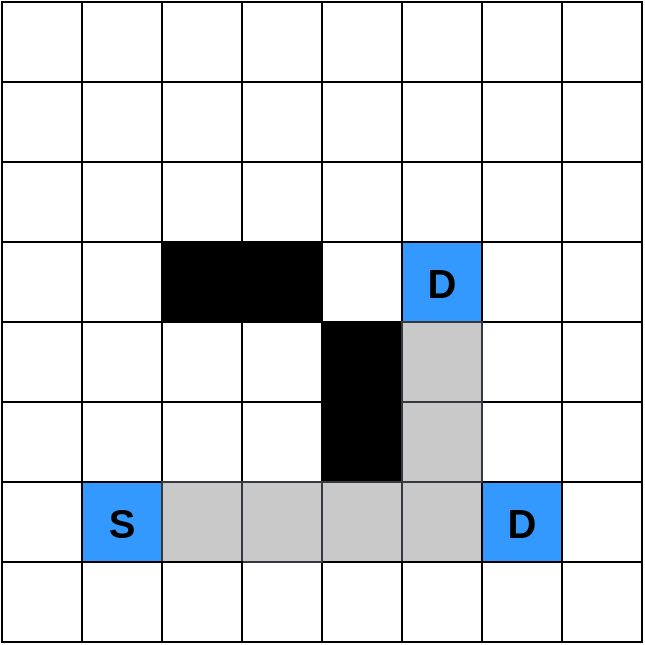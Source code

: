 <mxfile version="13.0.3" type="device"><diagram id="PAHRLcsXliSFkQDoYuDZ" name="Page-1"><mxGraphModel dx="494" dy="289" grid="1" gridSize="10" guides="1" tooltips="1" connect="1" arrows="1" fold="1" page="1" pageScale="1" pageWidth="850" pageHeight="1100" math="0" shadow="0"><root><mxCell id="0"/><mxCell id="1" parent="0"/><mxCell id="OUdpmoPd3vFUc2Zx-SKk-1" value="" style="whiteSpace=wrap;html=1;aspect=fixed;fontSize=20;fontStyle=1" parent="1" vertex="1"><mxGeometry x="230" y="110" width="40" height="40" as="geometry"/></mxCell><mxCell id="OUdpmoPd3vFUc2Zx-SKk-2" value="" style="whiteSpace=wrap;html=1;aspect=fixed;fontSize=20;fontStyle=1" parent="1" vertex="1"><mxGeometry x="270" y="110" width="40" height="40" as="geometry"/></mxCell><mxCell id="OUdpmoPd3vFUc2Zx-SKk-3" value="" style="whiteSpace=wrap;html=1;aspect=fixed;fontSize=20;fontStyle=1" parent="1" vertex="1"><mxGeometry x="310" y="110" width="40" height="40" as="geometry"/></mxCell><mxCell id="OUdpmoPd3vFUc2Zx-SKk-4" value="" style="whiteSpace=wrap;html=1;aspect=fixed;fontSize=20;fontStyle=1" parent="1" vertex="1"><mxGeometry x="350" y="110" width="40" height="40" as="geometry"/></mxCell><mxCell id="OUdpmoPd3vFUc2Zx-SKk-5" value="" style="whiteSpace=wrap;html=1;aspect=fixed;fontSize=20;fontStyle=1" parent="1" vertex="1"><mxGeometry x="390" y="110" width="40" height="40" as="geometry"/></mxCell><mxCell id="OUdpmoPd3vFUc2Zx-SKk-6" value="" style="whiteSpace=wrap;html=1;aspect=fixed;fontSize=20;fontStyle=1" parent="1" vertex="1"><mxGeometry x="430" y="110" width="40" height="40" as="geometry"/></mxCell><mxCell id="OUdpmoPd3vFUc2Zx-SKk-7" value="" style="whiteSpace=wrap;html=1;aspect=fixed;fontSize=20;fontStyle=1" parent="1" vertex="1"><mxGeometry x="470" y="110" width="40" height="40" as="geometry"/></mxCell><mxCell id="OUdpmoPd3vFUc2Zx-SKk-8" value="" style="whiteSpace=wrap;html=1;aspect=fixed;fontSize=20;fontStyle=1" parent="1" vertex="1"><mxGeometry x="510" y="110" width="40" height="40" as="geometry"/></mxCell><mxCell id="OUdpmoPd3vFUc2Zx-SKk-9" value="" style="whiteSpace=wrap;html=1;aspect=fixed;fontSize=20;fontStyle=1" parent="1" vertex="1"><mxGeometry x="230" y="150" width="40" height="40" as="geometry"/></mxCell><mxCell id="OUdpmoPd3vFUc2Zx-SKk-10" value="" style="whiteSpace=wrap;html=1;aspect=fixed;fontSize=20;fontStyle=1" parent="1" vertex="1"><mxGeometry x="270" y="150" width="40" height="40" as="geometry"/></mxCell><mxCell id="OUdpmoPd3vFUc2Zx-SKk-11" value="" style="whiteSpace=wrap;html=1;aspect=fixed;fontSize=20;fontStyle=1" parent="1" vertex="1"><mxGeometry x="310" y="150" width="40" height="40" as="geometry"/></mxCell><mxCell id="OUdpmoPd3vFUc2Zx-SKk-12" value="" style="whiteSpace=wrap;html=1;aspect=fixed;fontSize=20;fontStyle=1" parent="1" vertex="1"><mxGeometry x="350" y="150" width="40" height="40" as="geometry"/></mxCell><mxCell id="OUdpmoPd3vFUc2Zx-SKk-13" value="" style="whiteSpace=wrap;html=1;aspect=fixed;fontSize=20;fontStyle=1" parent="1" vertex="1"><mxGeometry x="390" y="150" width="40" height="40" as="geometry"/></mxCell><mxCell id="OUdpmoPd3vFUc2Zx-SKk-14" value="" style="whiteSpace=wrap;html=1;aspect=fixed;fontSize=20;fontStyle=1" parent="1" vertex="1"><mxGeometry x="430" y="150" width="40" height="40" as="geometry"/></mxCell><mxCell id="OUdpmoPd3vFUc2Zx-SKk-16" value="" style="whiteSpace=wrap;html=1;aspect=fixed;fontSize=20;fontStyle=1" parent="1" vertex="1"><mxGeometry x="510" y="150" width="40" height="40" as="geometry"/></mxCell><mxCell id="OUdpmoPd3vFUc2Zx-SKk-17" value="" style="whiteSpace=wrap;html=1;aspect=fixed;fontSize=20;fontStyle=1" parent="1" vertex="1"><mxGeometry x="230" y="190" width="40" height="40" as="geometry"/></mxCell><mxCell id="OUdpmoPd3vFUc2Zx-SKk-18" value="" style="whiteSpace=wrap;html=1;aspect=fixed;fontSize=20;fontStyle=1" parent="1" vertex="1"><mxGeometry x="270" y="190" width="40" height="40" as="geometry"/></mxCell><mxCell id="OUdpmoPd3vFUc2Zx-SKk-19" value="" style="whiteSpace=wrap;html=1;aspect=fixed;fontSize=20;fontStyle=1" parent="1" vertex="1"><mxGeometry x="310" y="190" width="40" height="40" as="geometry"/></mxCell><mxCell id="OUdpmoPd3vFUc2Zx-SKk-20" value="" style="whiteSpace=wrap;html=1;aspect=fixed;fontSize=20;fontStyle=1" parent="1" vertex="1"><mxGeometry x="350" y="190" width="40" height="40" as="geometry"/></mxCell><mxCell id="OUdpmoPd3vFUc2Zx-SKk-21" value="" style="whiteSpace=wrap;html=1;aspect=fixed;fontSize=20;fontStyle=1" parent="1" vertex="1"><mxGeometry x="390" y="190" width="40" height="40" as="geometry"/></mxCell><mxCell id="OUdpmoPd3vFUc2Zx-SKk-22" value="" style="whiteSpace=wrap;html=1;aspect=fixed;fontSize=20;fontStyle=1" parent="1" vertex="1"><mxGeometry x="430" y="190" width="40" height="40" as="geometry"/></mxCell><mxCell id="OUdpmoPd3vFUc2Zx-SKk-23" value="" style="whiteSpace=wrap;html=1;aspect=fixed;fontSize=20;fontStyle=1" parent="1" vertex="1"><mxGeometry x="470" y="190" width="40" height="40" as="geometry"/></mxCell><mxCell id="OUdpmoPd3vFUc2Zx-SKk-24" value="" style="whiteSpace=wrap;html=1;aspect=fixed;fontSize=20;fontStyle=1" parent="1" vertex="1"><mxGeometry x="510" y="190" width="40" height="40" as="geometry"/></mxCell><mxCell id="OUdpmoPd3vFUc2Zx-SKk-25" value="" style="whiteSpace=wrap;html=1;aspect=fixed;fontSize=20;fontStyle=1" parent="1" vertex="1"><mxGeometry x="230" y="230" width="40" height="40" as="geometry"/></mxCell><mxCell id="OUdpmoPd3vFUc2Zx-SKk-26" value="" style="whiteSpace=wrap;html=1;aspect=fixed;fontSize=20;fontStyle=1" parent="1" vertex="1"><mxGeometry x="270" y="230" width="40" height="40" as="geometry"/></mxCell><mxCell id="OUdpmoPd3vFUc2Zx-SKk-27" value="" style="whiteSpace=wrap;html=1;aspect=fixed;fillColor=#000000;fontSize=20;fontStyle=1" parent="1" vertex="1"><mxGeometry x="310" y="230" width="40" height="40" as="geometry"/></mxCell><mxCell id="OUdpmoPd3vFUc2Zx-SKk-28" value="" style="whiteSpace=wrap;html=1;aspect=fixed;fillColor=#000000;fontSize=20;fontStyle=1" parent="1" vertex="1"><mxGeometry x="350" y="230" width="40" height="40" as="geometry"/></mxCell><mxCell id="OUdpmoPd3vFUc2Zx-SKk-29" value="" style="whiteSpace=wrap;html=1;aspect=fixed;fontSize=20;fontStyle=1" parent="1" vertex="1"><mxGeometry x="390" y="230" width="40" height="40" as="geometry"/></mxCell><mxCell id="OUdpmoPd3vFUc2Zx-SKk-30" value="" style="whiteSpace=wrap;html=1;aspect=fixed;fontSize=20;fontStyle=1" parent="1" vertex="1"><mxGeometry x="430" y="230" width="40" height="40" as="geometry"/></mxCell><mxCell id="OUdpmoPd3vFUc2Zx-SKk-31" value="" style="whiteSpace=wrap;html=1;aspect=fixed;fontSize=20;fontStyle=1" parent="1" vertex="1"><mxGeometry x="470" y="230" width="40" height="40" as="geometry"/></mxCell><mxCell id="OUdpmoPd3vFUc2Zx-SKk-32" value="" style="whiteSpace=wrap;html=1;aspect=fixed;fontSize=20;fontStyle=1" parent="1" vertex="1"><mxGeometry x="510" y="230" width="40" height="40" as="geometry"/></mxCell><mxCell id="OUdpmoPd3vFUc2Zx-SKk-33" value="" style="whiteSpace=wrap;html=1;aspect=fixed;fontSize=20;fontStyle=1" parent="1" vertex="1"><mxGeometry x="230" y="270" width="40" height="40" as="geometry"/></mxCell><mxCell id="OUdpmoPd3vFUc2Zx-SKk-35" value="" style="whiteSpace=wrap;html=1;aspect=fixed;fontSize=20;fontStyle=1" parent="1" vertex="1"><mxGeometry x="310" y="270" width="40" height="40" as="geometry"/></mxCell><mxCell id="OUdpmoPd3vFUc2Zx-SKk-36" value="" style="whiteSpace=wrap;html=1;aspect=fixed;fontSize=20;fontStyle=1" parent="1" vertex="1"><mxGeometry x="350" y="270" width="40" height="40" as="geometry"/></mxCell><mxCell id="OUdpmoPd3vFUc2Zx-SKk-37" value="" style="whiteSpace=wrap;html=1;aspect=fixed;fillColor=#000000;fontSize=20;fontStyle=1" parent="1" vertex="1"><mxGeometry x="390" y="270" width="40" height="40" as="geometry"/></mxCell><mxCell id="OUdpmoPd3vFUc2Zx-SKk-38" value="" style="whiteSpace=wrap;html=1;aspect=fixed;fontSize=20;fontStyle=1" parent="1" vertex="1"><mxGeometry x="430" y="270" width="40" height="40" as="geometry"/></mxCell><mxCell id="OUdpmoPd3vFUc2Zx-SKk-39" value="" style="whiteSpace=wrap;html=1;aspect=fixed;fontSize=20;fontStyle=1" parent="1" vertex="1"><mxGeometry x="470" y="270" width="40" height="40" as="geometry"/></mxCell><mxCell id="OUdpmoPd3vFUc2Zx-SKk-40" value="" style="whiteSpace=wrap;html=1;aspect=fixed;fontSize=20;fontStyle=1" parent="1" vertex="1"><mxGeometry x="510" y="270" width="40" height="40" as="geometry"/></mxCell><mxCell id="OUdpmoPd3vFUc2Zx-SKk-44" value="" style="whiteSpace=wrap;html=1;aspect=fixed;fontSize=20;fontStyle=1" parent="1" vertex="1"><mxGeometry x="350" y="310" width="40" height="40" as="geometry"/></mxCell><mxCell id="OUdpmoPd3vFUc2Zx-SKk-45" value="" style="whiteSpace=wrap;html=1;aspect=fixed;fillColor=#000000;fontSize=20;fontStyle=1" parent="1" vertex="1"><mxGeometry x="390" y="310" width="40" height="40" as="geometry"/></mxCell><mxCell id="OUdpmoPd3vFUc2Zx-SKk-46" value="" style="whiteSpace=wrap;html=1;aspect=fixed;fontSize=20;fontStyle=1" parent="1" vertex="1"><mxGeometry x="430" y="310" width="40" height="40" as="geometry"/></mxCell><mxCell id="OUdpmoPd3vFUc2Zx-SKk-47" value="" style="whiteSpace=wrap;html=1;aspect=fixed;fontSize=20;fontStyle=1" parent="1" vertex="1"><mxGeometry x="470" y="310" width="40" height="40" as="geometry"/></mxCell><mxCell id="OUdpmoPd3vFUc2Zx-SKk-48" value="" style="whiteSpace=wrap;html=1;aspect=fixed;fontSize=20;fontStyle=1" parent="1" vertex="1"><mxGeometry x="510" y="310" width="40" height="40" as="geometry"/></mxCell><mxCell id="OUdpmoPd3vFUc2Zx-SKk-50" value="&lt;font style=&quot;font-size: 20px&quot;&gt;S&lt;/font&gt;" style="whiteSpace=wrap;html=1;aspect=fixed;fillColor=#3399FF;fontSize=20;fontStyle=1" parent="1" vertex="1"><mxGeometry x="270" y="350" width="40" height="40" as="geometry"/></mxCell><mxCell id="OUdpmoPd3vFUc2Zx-SKk-53" value="" style="whiteSpace=wrap;html=1;aspect=fixed;fontSize=20;fontStyle=1;fillColor=#C9C9C9;strokeColor=#36393d;" parent="1" vertex="1"><mxGeometry x="390" y="350" width="40" height="40" as="geometry"/></mxCell><mxCell id="OUdpmoPd3vFUc2Zx-SKk-54" value="" style="whiteSpace=wrap;html=1;aspect=fixed;fontSize=20;fontStyle=1;fillColor=#C9C9C9;strokeColor=#36393d;" parent="1" vertex="1"><mxGeometry x="430" y="350" width="40" height="40" as="geometry"/></mxCell><mxCell id="OUdpmoPd3vFUc2Zx-SKk-55" value="" style="whiteSpace=wrap;html=1;aspect=fixed;fontSize=20;fontStyle=1" parent="1" vertex="1"><mxGeometry x="470" y="350" width="40" height="40" as="geometry"/></mxCell><mxCell id="OUdpmoPd3vFUc2Zx-SKk-56" value="" style="whiteSpace=wrap;html=1;aspect=fixed;fontSize=20;fontStyle=1" parent="1" vertex="1"><mxGeometry x="510" y="350" width="40" height="40" as="geometry"/></mxCell><mxCell id="OUdpmoPd3vFUc2Zx-SKk-61" value="" style="whiteSpace=wrap;html=1;aspect=fixed;fontSize=20;fontStyle=1" parent="1" vertex="1"><mxGeometry x="350" y="390" width="40" height="40" as="geometry"/></mxCell><mxCell id="OUdpmoPd3vFUc2Zx-SKk-62" value="" style="whiteSpace=wrap;html=1;aspect=fixed;fontSize=20;fontStyle=1" parent="1" vertex="1"><mxGeometry x="390" y="390" width="40" height="40" as="geometry"/></mxCell><mxCell id="OUdpmoPd3vFUc2Zx-SKk-63" value="" style="whiteSpace=wrap;html=1;aspect=fixed;fontSize=20;fontStyle=1" parent="1" vertex="1"><mxGeometry x="430" y="390" width="40" height="40" as="geometry"/></mxCell><mxCell id="OUdpmoPd3vFUc2Zx-SKk-64" value="" style="whiteSpace=wrap;html=1;aspect=fixed;fontSize=20;fontStyle=1" parent="1" vertex="1"><mxGeometry x="470" y="390" width="40" height="40" as="geometry"/></mxCell><mxCell id="OUdpmoPd3vFUc2Zx-SKk-65" value="" style="whiteSpace=wrap;html=1;aspect=fixed;fontSize=20;fontStyle=1" parent="1" vertex="1"><mxGeometry x="510" y="390" width="40" height="40" as="geometry"/></mxCell><mxCell id="WfqfqA9d_47DaJvpLUci-1" value="&lt;font style=&quot;font-size: 20px&quot;&gt;D&lt;/font&gt;" style="whiteSpace=wrap;html=1;aspect=fixed;fillColor=#3399FF;fontSize=20;fontStyle=1" vertex="1" parent="1"><mxGeometry x="470" y="350" width="40" height="40" as="geometry"/></mxCell><mxCell id="WfqfqA9d_47DaJvpLUci-2" value="" style="whiteSpace=wrap;html=1;aspect=fixed;fontSize=20;fontStyle=1" vertex="1" parent="1"><mxGeometry x="470" y="150" width="40" height="40" as="geometry"/></mxCell><mxCell id="WfqfqA9d_47DaJvpLUci-3" value="" style="whiteSpace=wrap;html=1;aspect=fixed;fontSize=20;fontStyle=1" vertex="1" parent="1"><mxGeometry x="270" y="270" width="40" height="40" as="geometry"/></mxCell><mxCell id="WfqfqA9d_47DaJvpLUci-4" value="" style="whiteSpace=wrap;html=1;aspect=fixed;fontSize=20;fontStyle=1" vertex="1" parent="1"><mxGeometry x="230" y="310" width="40" height="40" as="geometry"/></mxCell><mxCell id="WfqfqA9d_47DaJvpLUci-5" value="" style="whiteSpace=wrap;html=1;aspect=fixed;fontSize=20;fontStyle=1" vertex="1" parent="1"><mxGeometry x="270" y="310" width="40" height="40" as="geometry"/></mxCell><mxCell id="WfqfqA9d_47DaJvpLUci-6" value="" style="whiteSpace=wrap;html=1;aspect=fixed;fontSize=20;fontStyle=1" vertex="1" parent="1"><mxGeometry x="270" y="310" width="40" height="40" as="geometry"/></mxCell><mxCell id="WfqfqA9d_47DaJvpLUci-7" value="" style="whiteSpace=wrap;html=1;aspect=fixed;fontSize=20;fontStyle=1" vertex="1" parent="1"><mxGeometry x="310" y="310" width="40" height="40" as="geometry"/></mxCell><mxCell id="WfqfqA9d_47DaJvpLUci-8" value="" style="whiteSpace=wrap;html=1;aspect=fixed;fontSize=20;fontStyle=1;fillColor=#C9C9C9;strokeColor=#36393d;" vertex="1" parent="1"><mxGeometry x="350" y="350" width="40" height="40" as="geometry"/></mxCell><mxCell id="WfqfqA9d_47DaJvpLUci-9" value="" style="whiteSpace=wrap;html=1;aspect=fixed;fontSize=20;fontStyle=1" vertex="1" parent="1"><mxGeometry x="310" y="350" width="40" height="40" as="geometry"/></mxCell><mxCell id="WfqfqA9d_47DaJvpLUci-10" value="" style="whiteSpace=wrap;html=1;aspect=fixed;fontSize=20;fontStyle=1;fillColor=#C9C9C9;strokeColor=#36393d;" vertex="1" parent="1"><mxGeometry x="310" y="350" width="40" height="40" as="geometry"/></mxCell><mxCell id="WfqfqA9d_47DaJvpLUci-11" value="" style="whiteSpace=wrap;html=1;aspect=fixed;fontSize=20;fontStyle=1" vertex="1" parent="1"><mxGeometry x="310" y="390" width="40" height="40" as="geometry"/></mxCell><mxCell id="WfqfqA9d_47DaJvpLUci-12" value="" style="whiteSpace=wrap;html=1;aspect=fixed;fontSize=20;fontStyle=1" vertex="1" parent="1"><mxGeometry x="230" y="350" width="40" height="40" as="geometry"/></mxCell><mxCell id="WfqfqA9d_47DaJvpLUci-13" value="" style="whiteSpace=wrap;html=1;aspect=fixed;fontSize=20;fontStyle=1" vertex="1" parent="1"><mxGeometry x="270" y="390" width="40" height="40" as="geometry"/></mxCell><mxCell id="WfqfqA9d_47DaJvpLUci-14" value="" style="whiteSpace=wrap;html=1;aspect=fixed;fontSize=20;fontStyle=1" vertex="1" parent="1"><mxGeometry x="230" y="390" width="40" height="40" as="geometry"/></mxCell><mxCell id="WfqfqA9d_47DaJvpLUci-15" value="&lt;font style=&quot;font-size: 20px&quot;&gt;D&lt;/font&gt;" style="whiteSpace=wrap;html=1;aspect=fixed;fillColor=#3399FF;fontSize=20;fontStyle=1" vertex="1" parent="1"><mxGeometry x="430" y="230" width="40" height="40" as="geometry"/></mxCell><mxCell id="WfqfqA9d_47DaJvpLUci-22" value="" style="whiteSpace=wrap;html=1;aspect=fixed;fontSize=20;fontStyle=1;fillColor=#C9C9C9;strokeColor=#36393d;" vertex="1" parent="1"><mxGeometry x="430" y="310" width="40" height="40" as="geometry"/></mxCell><mxCell id="WfqfqA9d_47DaJvpLUci-23" value="" style="whiteSpace=wrap;html=1;aspect=fixed;fontSize=20;fontStyle=1;fillColor=#C9C9C9;strokeColor=#36393d;" vertex="1" parent="1"><mxGeometry x="430" y="270" width="40" height="40" as="geometry"/></mxCell></root></mxGraphModel></diagram></mxfile>